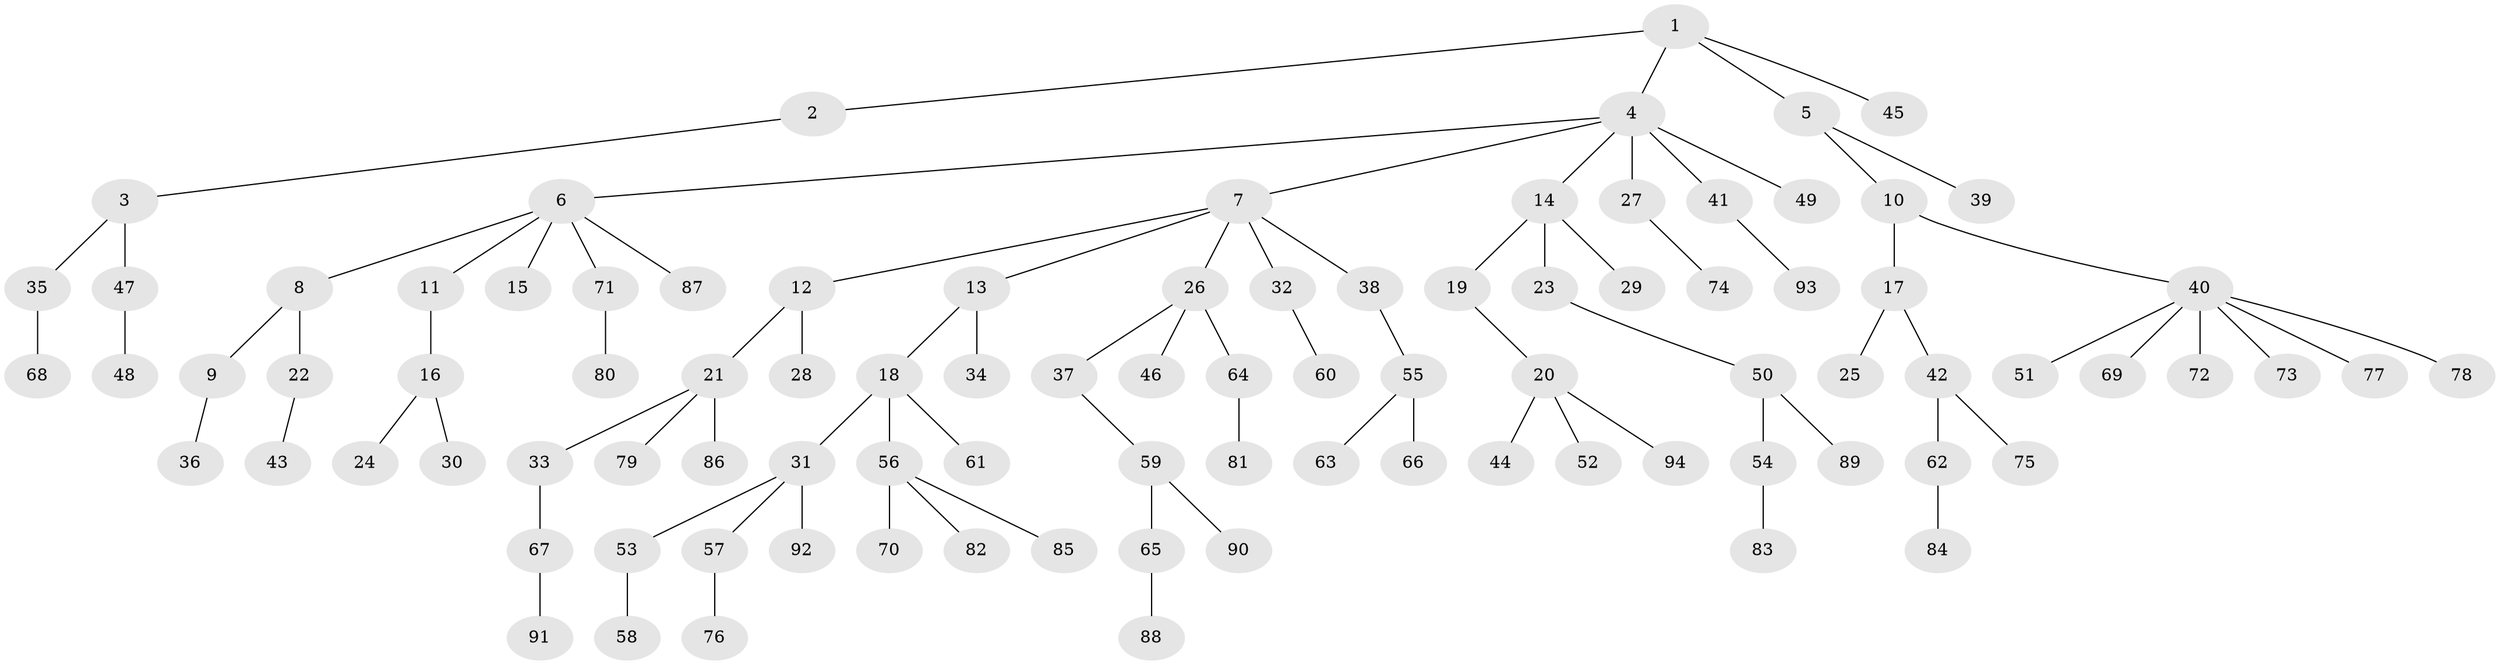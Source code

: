 // original degree distribution, {5: 0.03787878787878788, 2: 0.25757575757575757, 3: 0.12878787878787878, 8: 0.007575757575757576, 6: 0.007575757575757576, 7: 0.015151515151515152, 4: 0.045454545454545456, 1: 0.5}
// Generated by graph-tools (version 1.1) at 2025/52/03/04/25 22:52:03]
// undirected, 94 vertices, 93 edges
graph export_dot {
  node [color=gray90,style=filled];
  1;
  2;
  3;
  4;
  5;
  6;
  7;
  8;
  9;
  10;
  11;
  12;
  13;
  14;
  15;
  16;
  17;
  18;
  19;
  20;
  21;
  22;
  23;
  24;
  25;
  26;
  27;
  28;
  29;
  30;
  31;
  32;
  33;
  34;
  35;
  36;
  37;
  38;
  39;
  40;
  41;
  42;
  43;
  44;
  45;
  46;
  47;
  48;
  49;
  50;
  51;
  52;
  53;
  54;
  55;
  56;
  57;
  58;
  59;
  60;
  61;
  62;
  63;
  64;
  65;
  66;
  67;
  68;
  69;
  70;
  71;
  72;
  73;
  74;
  75;
  76;
  77;
  78;
  79;
  80;
  81;
  82;
  83;
  84;
  85;
  86;
  87;
  88;
  89;
  90;
  91;
  92;
  93;
  94;
  1 -- 2 [weight=1.0];
  1 -- 4 [weight=1.0];
  1 -- 5 [weight=1.0];
  1 -- 45 [weight=1.0];
  2 -- 3 [weight=1.0];
  3 -- 35 [weight=1.0];
  3 -- 47 [weight=1.0];
  4 -- 6 [weight=1.0];
  4 -- 7 [weight=1.0];
  4 -- 14 [weight=1.0];
  4 -- 27 [weight=1.0];
  4 -- 41 [weight=1.0];
  4 -- 49 [weight=1.0];
  5 -- 10 [weight=1.0];
  5 -- 39 [weight=1.0];
  6 -- 8 [weight=1.0];
  6 -- 11 [weight=1.0];
  6 -- 15 [weight=1.0];
  6 -- 71 [weight=1.0];
  6 -- 87 [weight=1.0];
  7 -- 12 [weight=1.0];
  7 -- 13 [weight=1.0];
  7 -- 26 [weight=1.0];
  7 -- 32 [weight=1.0];
  7 -- 38 [weight=1.0];
  8 -- 9 [weight=1.0];
  8 -- 22 [weight=1.0];
  9 -- 36 [weight=1.0];
  10 -- 17 [weight=1.0];
  10 -- 40 [weight=1.0];
  11 -- 16 [weight=1.0];
  12 -- 21 [weight=1.0];
  12 -- 28 [weight=1.0];
  13 -- 18 [weight=1.0];
  13 -- 34 [weight=1.0];
  14 -- 19 [weight=1.0];
  14 -- 23 [weight=1.0];
  14 -- 29 [weight=1.0];
  16 -- 24 [weight=1.0];
  16 -- 30 [weight=1.0];
  17 -- 25 [weight=1.0];
  17 -- 42 [weight=1.0];
  18 -- 31 [weight=1.0];
  18 -- 56 [weight=1.0];
  18 -- 61 [weight=1.0];
  19 -- 20 [weight=1.0];
  20 -- 44 [weight=1.0];
  20 -- 52 [weight=1.0];
  20 -- 94 [weight=1.0];
  21 -- 33 [weight=1.0];
  21 -- 79 [weight=1.0];
  21 -- 86 [weight=1.0];
  22 -- 43 [weight=1.0];
  23 -- 50 [weight=1.0];
  26 -- 37 [weight=1.0];
  26 -- 46 [weight=1.0];
  26 -- 64 [weight=1.0];
  27 -- 74 [weight=1.0];
  31 -- 53 [weight=1.0];
  31 -- 57 [weight=1.0];
  31 -- 92 [weight=1.0];
  32 -- 60 [weight=1.0];
  33 -- 67 [weight=1.0];
  35 -- 68 [weight=1.0];
  37 -- 59 [weight=1.0];
  38 -- 55 [weight=1.0];
  40 -- 51 [weight=1.0];
  40 -- 69 [weight=1.0];
  40 -- 72 [weight=1.0];
  40 -- 73 [weight=1.0];
  40 -- 77 [weight=1.0];
  40 -- 78 [weight=1.0];
  41 -- 93 [weight=1.0];
  42 -- 62 [weight=1.0];
  42 -- 75 [weight=1.0];
  47 -- 48 [weight=1.0];
  50 -- 54 [weight=1.0];
  50 -- 89 [weight=1.0];
  53 -- 58 [weight=1.0];
  54 -- 83 [weight=1.0];
  55 -- 63 [weight=1.0];
  55 -- 66 [weight=1.0];
  56 -- 70 [weight=1.0];
  56 -- 82 [weight=1.0];
  56 -- 85 [weight=1.0];
  57 -- 76 [weight=1.0];
  59 -- 65 [weight=1.0];
  59 -- 90 [weight=1.0];
  62 -- 84 [weight=1.0];
  64 -- 81 [weight=1.0];
  65 -- 88 [weight=1.0];
  67 -- 91 [weight=1.0];
  71 -- 80 [weight=1.0];
}
